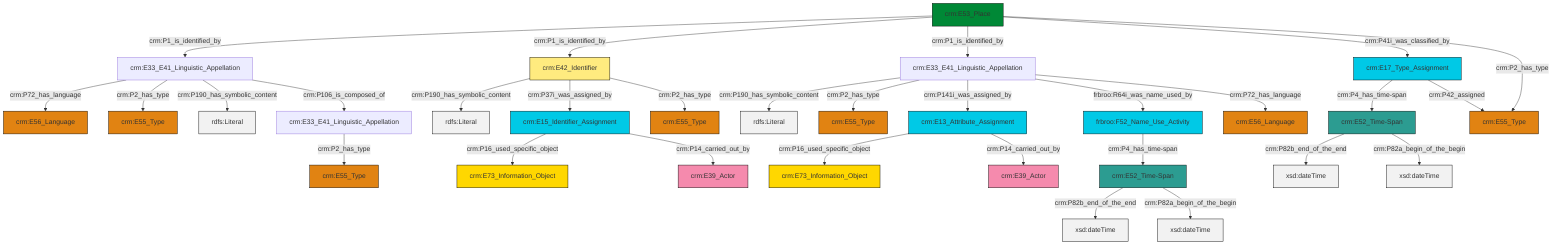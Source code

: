 graph TD
classDef Literal fill:#f2f2f2,stroke:#000000;
classDef CRM_Entity fill:#FFFFFF,stroke:#000000;
classDef Temporal_Entity fill:#00C9E6, stroke:#000000;
classDef Type fill:#E18312, stroke:#000000;
classDef Time-Span fill:#2C9C91, stroke:#000000;
classDef Appellation fill:#FFEB7F, stroke:#000000;
classDef Place fill:#008836, stroke:#000000;
classDef Persistent_Item fill:#B266B2, stroke:#000000;
classDef Conceptual_Object fill:#FFD700, stroke:#000000;
classDef Physical_Thing fill:#D2B48C, stroke:#000000;
classDef Actor fill:#f58aad, stroke:#000000;
classDef PC_Classes fill:#4ce600, stroke:#000000;
classDef Multi fill:#cccccc,stroke:#000000;

0["crm:E53_Place"]:::Place -->|crm:P1_is_identified_by| 2["crm:E33_E41_Linguistic_Appellation"]:::Default
9["crm:E13_Attribute_Assignment"]:::Temporal_Entity -->|crm:P16_used_specific_object| 10["crm:E73_Information_Object"]:::Conceptual_Object
11["crm:E42_Identifier"]:::Appellation -->|crm:P190_has_symbolic_content| 12[rdfs:Literal]:::Literal
13["crm:E52_Time-Span"]:::Time-Span -->|crm:P82b_end_of_the_end| 14[xsd:dateTime]:::Literal
0["crm:E53_Place"]:::Place -->|crm:P1_is_identified_by| 11["crm:E42_Identifier"]:::Appellation
0["crm:E53_Place"]:::Place -->|crm:P1_is_identified_by| 22["crm:E33_E41_Linguistic_Appellation"]:::Default
22["crm:E33_E41_Linguistic_Appellation"]:::Default -->|crm:P190_has_symbolic_content| 24[rdfs:Literal]:::Literal
0["crm:E53_Place"]:::Place -->|crm:P41i_was_classified_by| 18["crm:E17_Type_Assignment"]:::Temporal_Entity
13["crm:E52_Time-Span"]:::Time-Span -->|crm:P82a_begin_of_the_begin| 27[xsd:dateTime]:::Literal
11["crm:E42_Identifier"]:::Appellation -->|crm:P37i_was_assigned_by| 30["crm:E15_Identifier_Assignment"]:::Temporal_Entity
28["crm:E52_Time-Span"]:::Time-Span -->|crm:P82b_end_of_the_end| 35[xsd:dateTime]:::Literal
11["crm:E42_Identifier"]:::Appellation -->|crm:P2_has_type| 36["crm:E55_Type"]:::Type
22["crm:E33_E41_Linguistic_Appellation"]:::Default -->|crm:P2_has_type| 37["crm:E55_Type"]:::Type
30["crm:E15_Identifier_Assignment"]:::Temporal_Entity -->|crm:P16_used_specific_object| 20["crm:E73_Information_Object"]:::Conceptual_Object
0["crm:E53_Place"]:::Place -->|crm:P2_has_type| 42["crm:E55_Type"]:::Type
22["crm:E33_E41_Linguistic_Appellation"]:::Default -->|crm:P141i_was_assigned_by| 9["crm:E13_Attribute_Assignment"]:::Temporal_Entity
2["crm:E33_E41_Linguistic_Appellation"]:::Default -->|crm:P72_has_language| 44["crm:E56_Language"]:::Type
30["crm:E15_Identifier_Assignment"]:::Temporal_Entity -->|crm:P14_carried_out_by| 5["crm:E39_Actor"]:::Actor
9["crm:E13_Attribute_Assignment"]:::Temporal_Entity -->|crm:P14_carried_out_by| 7["crm:E39_Actor"]:::Actor
22["crm:E33_E41_Linguistic_Appellation"]:::Default -->|frbroo:R64i_was_name_used_by| 15["frbroo:F52_Name_Use_Activity"]:::Temporal_Entity
2["crm:E33_E41_Linguistic_Appellation"]:::Default -->|crm:P2_has_type| 33["crm:E55_Type"]:::Type
15["frbroo:F52_Name_Use_Activity"]:::Temporal_Entity -->|crm:P4_has_time-span| 28["crm:E52_Time-Span"]:::Time-Span
18["crm:E17_Type_Assignment"]:::Temporal_Entity -->|crm:P4_has_time-span| 13["crm:E52_Time-Span"]:::Time-Span
3["crm:E33_E41_Linguistic_Appellation"]:::Default -->|crm:P2_has_type| 31["crm:E55_Type"]:::Type
2["crm:E33_E41_Linguistic_Appellation"]:::Default -->|crm:P190_has_symbolic_content| 47[rdfs:Literal]:::Literal
22["crm:E33_E41_Linguistic_Appellation"]:::Default -->|crm:P72_has_language| 25["crm:E56_Language"]:::Type
28["crm:E52_Time-Span"]:::Time-Span -->|crm:P82a_begin_of_the_begin| 50[xsd:dateTime]:::Literal
2["crm:E33_E41_Linguistic_Appellation"]:::Default -->|crm:P106_is_composed_of| 3["crm:E33_E41_Linguistic_Appellation"]:::Default
18["crm:E17_Type_Assignment"]:::Temporal_Entity -->|crm:P42_assigned| 42["crm:E55_Type"]:::Type